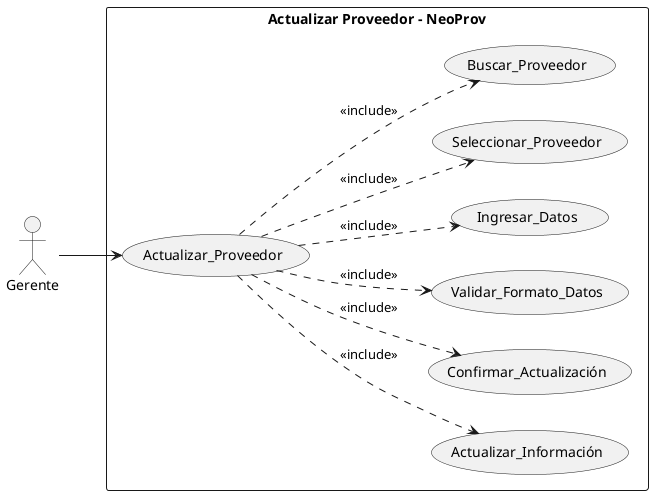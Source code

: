 @startuml diagramaCasoUsoCinco
left to right direction
actor "Gerente" as Gerente

rectangle "Actualizar Proveedor - NeoProv" {
    usecase "Actualizar_Proveedor" as UC1
    usecase "Actualizar_Información" as UC2
    usecase "Confirmar_Actualización" as UC3
    usecase "Validar_Formato_Datos" as UC4
    usecase "Ingresar_Datos" as UC5
    usecase "Seleccionar_Proveedor" as UC6
    usecase "Buscar_Proveedor" as UC7
}

Gerente --> UC1
UC1 ..> UC2 : <<include>>
UC1 ..> UC3 : <<include>>
UC1 ..> UC4 : <<include>>
UC1 ..> UC5 : <<include>>
UC1 ..> UC6 : <<include>>
UC1 ..> UC7 : <<include>>



@enduml
